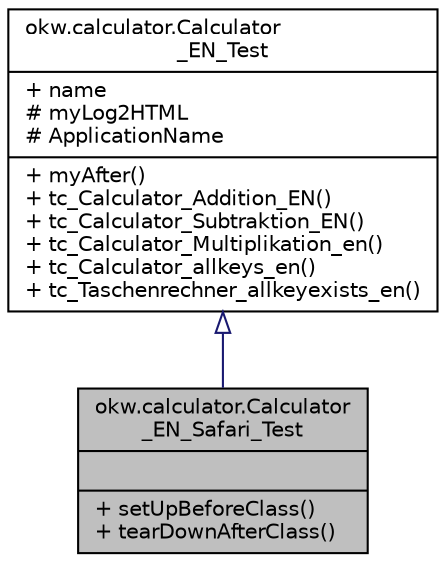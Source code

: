 digraph "okw.calculator.Calculator_EN_Safari_Test"
{
 // INTERACTIVE_SVG=YES
 // LATEX_PDF_SIZE
  edge [fontname="Helvetica",fontsize="10",labelfontname="Helvetica",labelfontsize="10"];
  node [fontname="Helvetica",fontsize="10",shape=record];
  Node1 [label="{okw.calculator.Calculator\l_EN_Safari_Test\n||+ setUpBeforeClass()\l+ tearDownAfterClass()\l}",height=0.2,width=0.4,color="black", fillcolor="grey75", style="filled", fontcolor="black",tooltip=" "];
  Node2 -> Node1 [dir="back",color="midnightblue",fontsize="10",style="solid",arrowtail="onormal",fontname="Helvetica"];
  Node2 [label="{okw.calculator.Calculator\l_EN_Test\n|+ name\l# myLog2HTML\l# ApplicationName\l|+ myAfter()\l+ tc_Calculator_Addition_EN()\l+ tc_Calculator_Subtraktion_EN()\l+ tc_Calculator_Multiplikation_en()\l+ tc_Calculator_allkeys_en()\l+ tc_Taschenrechner_allkeyexists_en()\l}",height=0.2,width=0.4,color="black", fillcolor="white", style="filled",URL="$classokw_1_1calculator_1_1_calculator___e_n___test.html",tooltip=" "];
}

